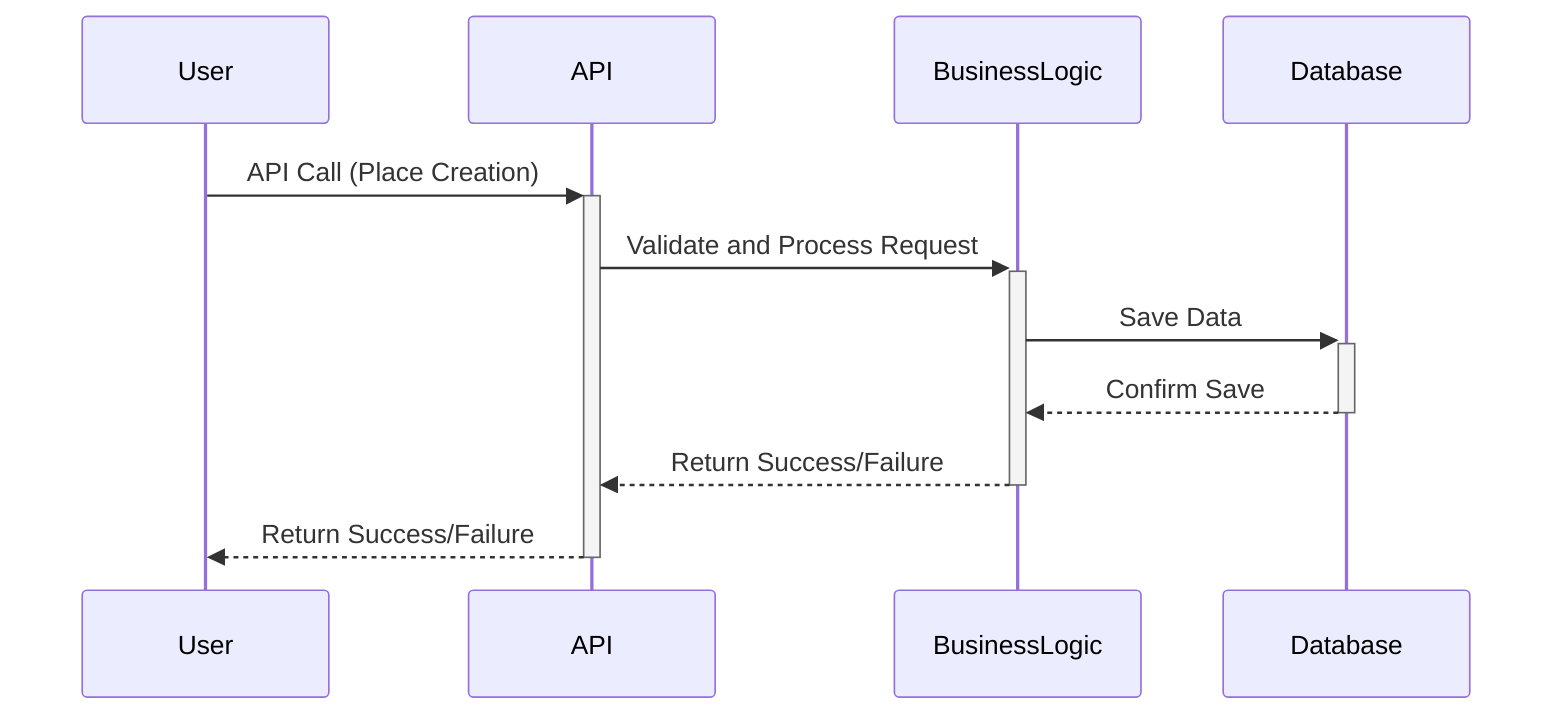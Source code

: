 ---
config:
  theme: default
---
sequenceDiagram
participant User
participant API
participant BusinessLogic
participant Database
User->>+API: API Call (Place Creation)
API->>+BusinessLogic: Validate and Process Request
BusinessLogic->>+Database: Save Data
Database-->>-BusinessLogic: Confirm Save
BusinessLogic-->>-API: Return Success/Failure
API-->>-User: Return Success/Failure